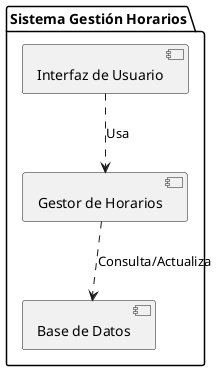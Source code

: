 @startuml
package "Sistema Gestión Horarios" {
  [Interfaz de Usuario] as UI
  [Gestor de Horarios] as GM
  [Base de Datos] as DB
}

[UI] ..> [GM] : Usa
[GM] ..> [DB] : Consulta/Actualiza
@enduml
